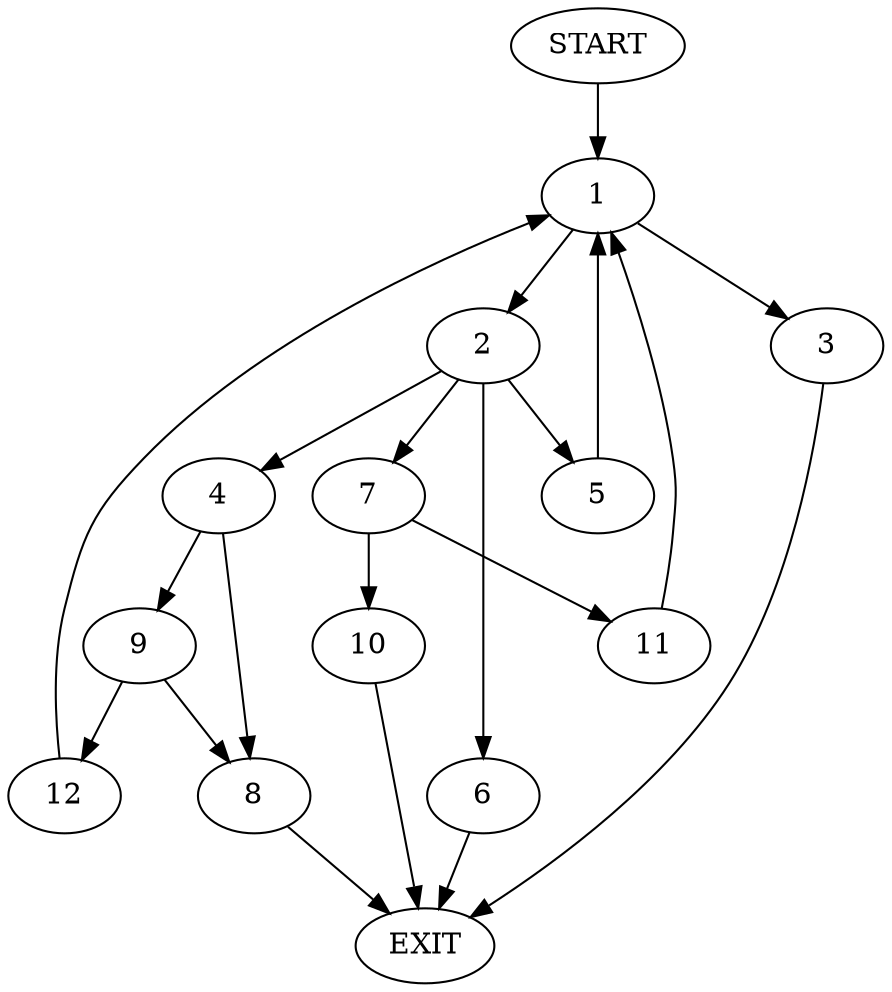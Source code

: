digraph {
0 [label="START"]
13 [label="EXIT"]
0 -> 1
1 -> 2
1 -> 3
2 -> 4
2 -> 5
2 -> 6
2 -> 7
3 -> 13
5 -> 1
6 -> 13
4 -> 8
4 -> 9
7 -> 10
7 -> 11
11 -> 1
10 -> 13
8 -> 13
9 -> 8
9 -> 12
12 -> 1
}
